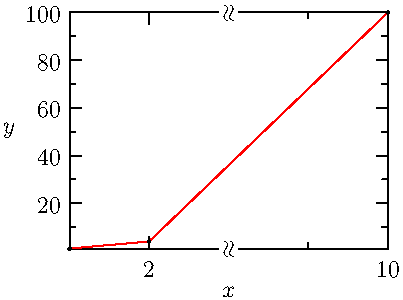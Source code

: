 import graph;

size(200,150,IgnoreAspect);

// Break the axis at 3; restart at 8.
real a=3, b=8;

scale(Broken(a,b),Linear);

real[] x={1,2,10};
real[] y=x^2;

draw(graph(x,y),red,MarkFill[0]);

xaxis("$x$",BottomTop,LeftTicks(new tickvalues(tickvalues v) {
      real[] V=v.major;
      real[] major;
      for(int i=0; i < V.length; ++i)
	if(V[i] < a || V[i] > b) major.push(V[i]);
      v.major=major;
      return v;
    }));
yaxis("$y$",LeftRight,RightTicks);

label(rotate(90)*Break,(a,point(S).y));
label(rotate(90)*Break,(a,point(N).y));

